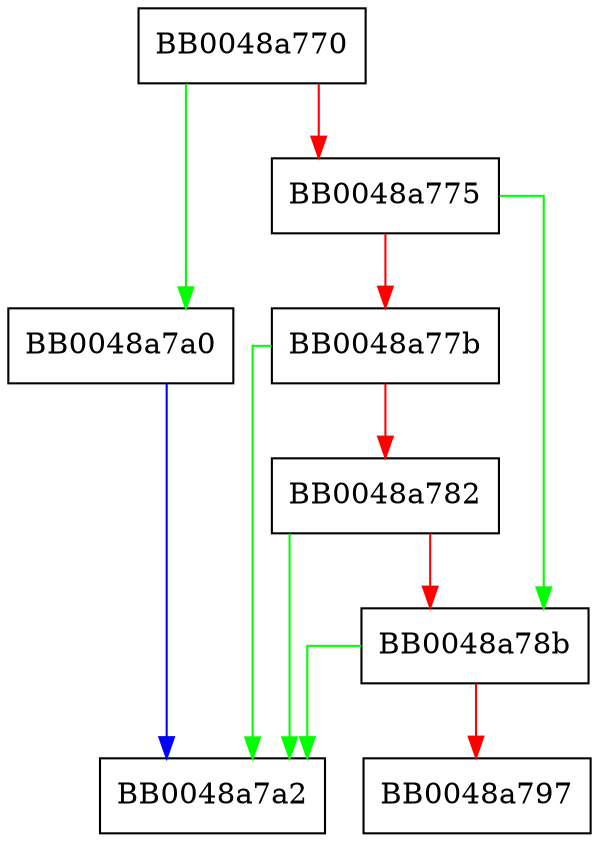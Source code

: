 digraph SSL_get_peer_cert_chain {
  node [shape="box"];
  graph [splines=ortho];
  BB0048a770 -> BB0048a7a0 [color="green"];
  BB0048a770 -> BB0048a775 [color="red"];
  BB0048a775 -> BB0048a78b [color="green"];
  BB0048a775 -> BB0048a77b [color="red"];
  BB0048a77b -> BB0048a7a2 [color="green"];
  BB0048a77b -> BB0048a782 [color="red"];
  BB0048a782 -> BB0048a7a2 [color="green"];
  BB0048a782 -> BB0048a78b [color="red"];
  BB0048a78b -> BB0048a7a2 [color="green"];
  BB0048a78b -> BB0048a797 [color="red"];
  BB0048a7a0 -> BB0048a7a2 [color="blue"];
}